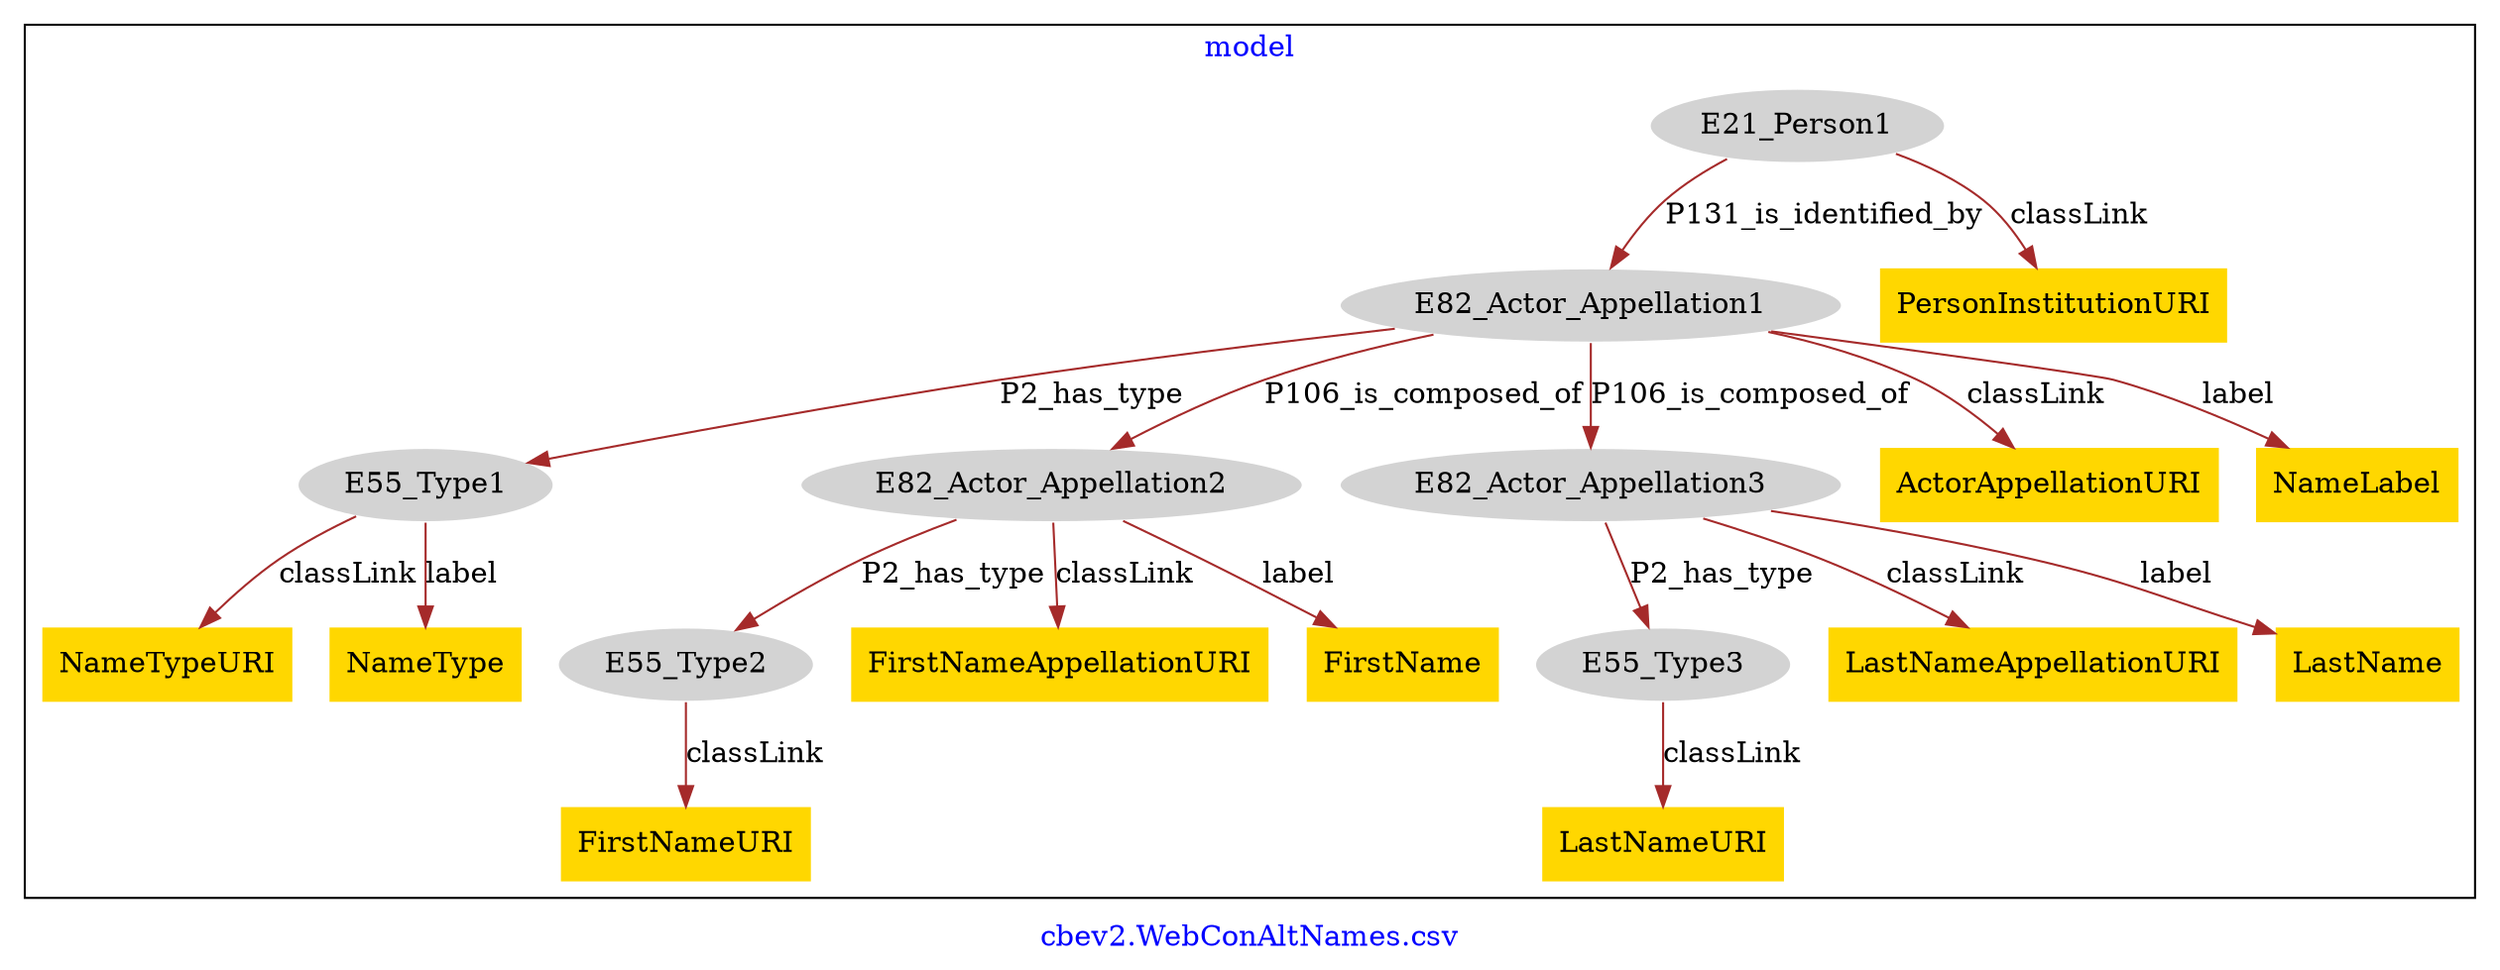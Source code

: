 digraph n0 {
fontcolor="blue"
remincross="true"
label="cbev2.WebConAltNames.csv"
subgraph cluster {
label="model"
n2[style="filled",color="white",fillcolor="lightgray",label="E21_Person1"];
n3[style="filled",color="white",fillcolor="lightgray",label="E82_Actor_Appellation1"];
n4[shape="plaintext",style="filled",fillcolor="gold",label="PersonInstitutionURI"];
n5[style="filled",color="white",fillcolor="lightgray",label="E55_Type1"];
n6[shape="plaintext",style="filled",fillcolor="gold",label="NameTypeURI"];
n7[shape="plaintext",style="filled",fillcolor="gold",label="NameType"];
n8[style="filled",color="white",fillcolor="lightgray",label="E55_Type2"];
n9[shape="plaintext",style="filled",fillcolor="gold",label="FirstNameURI"];
n10[style="filled",color="white",fillcolor="lightgray",label="E55_Type3"];
n11[shape="plaintext",style="filled",fillcolor="gold",label="LastNameURI"];
n12[style="filled",color="white",fillcolor="lightgray",label="E82_Actor_Appellation2"];
n13[style="filled",color="white",fillcolor="lightgray",label="E82_Actor_Appellation3"];
n14[shape="plaintext",style="filled",fillcolor="gold",label="ActorAppellationURI"];
n15[shape="plaintext",style="filled",fillcolor="gold",label="NameLabel"];
n16[shape="plaintext",style="filled",fillcolor="gold",label="FirstNameAppellationURI"];
n17[shape="plaintext",style="filled",fillcolor="gold",label="FirstName"];
n18[shape="plaintext",style="filled",fillcolor="gold",label="LastNameAppellationURI"];
n19[shape="plaintext",style="filled",fillcolor="gold",label="LastName"];
}
n2 -> n3[color="brown",fontcolor="black",label="P131_is_identified_by"]
n2 -> n4[color="brown",fontcolor="black",label="classLink"]
n5 -> n6[color="brown",fontcolor="black",label="classLink"]
n5 -> n7[color="brown",fontcolor="black",label="label"]
n8 -> n9[color="brown",fontcolor="black",label="classLink"]
n10 -> n11[color="brown",fontcolor="black",label="classLink"]
n3 -> n12[color="brown",fontcolor="black",label="P106_is_composed_of"]
n3 -> n13[color="brown",fontcolor="black",label="P106_is_composed_of"]
n3 -> n5[color="brown",fontcolor="black",label="P2_has_type"]
n3 -> n14[color="brown",fontcolor="black",label="classLink"]
n3 -> n15[color="brown",fontcolor="black",label="label"]
n12 -> n8[color="brown",fontcolor="black",label="P2_has_type"]
n12 -> n16[color="brown",fontcolor="black",label="classLink"]
n12 -> n17[color="brown",fontcolor="black",label="label"]
n13 -> n10[color="brown",fontcolor="black",label="P2_has_type"]
n13 -> n18[color="brown",fontcolor="black",label="classLink"]
n13 -> n19[color="brown",fontcolor="black",label="label"]
}
